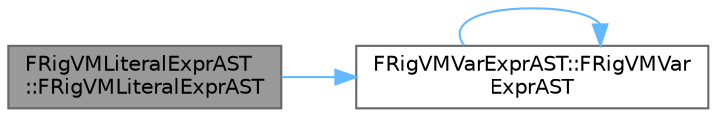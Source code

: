 digraph "FRigVMLiteralExprAST::FRigVMLiteralExprAST"
{
 // INTERACTIVE_SVG=YES
 // LATEX_PDF_SIZE
  bgcolor="transparent";
  edge [fontname=Helvetica,fontsize=10,labelfontname=Helvetica,labelfontsize=10];
  node [fontname=Helvetica,fontsize=10,shape=box,height=0.2,width=0.4];
  rankdir="LR";
  Node1 [id="Node000001",label="FRigVMLiteralExprAST\l::FRigVMLiteralExprAST",height=0.2,width=0.4,color="gray40", fillcolor="grey60", style="filled", fontcolor="black",tooltip=" "];
  Node1 -> Node2 [id="edge1_Node000001_Node000002",color="steelblue1",style="solid",tooltip=" "];
  Node2 [id="Node000002",label="FRigVMVarExprAST::FRigVMVar\lExprAST",height=0.2,width=0.4,color="grey40", fillcolor="white", style="filled",URL="$dd/d9b/classFRigVMVarExprAST.html#ab5906daa1dcacd72f3e7d57f2f3ad5d0",tooltip=" "];
  Node2 -> Node2 [id="edge2_Node000002_Node000002",color="steelblue1",style="solid",tooltip=" "];
}
